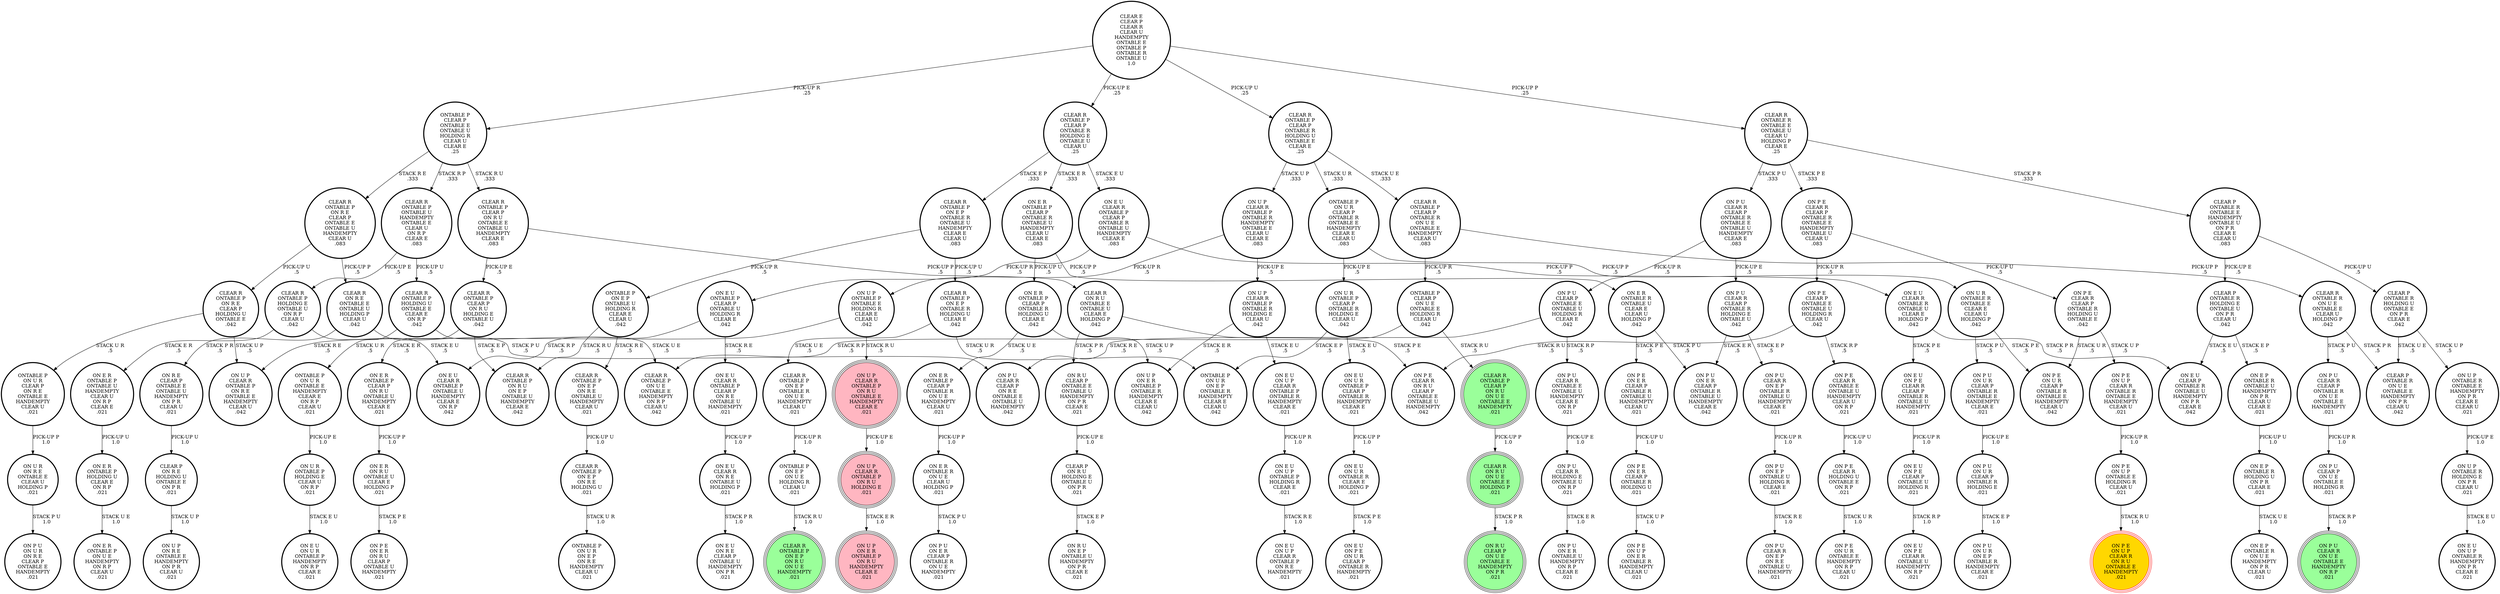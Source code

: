 digraph {
"ON E R\nONTABLE P\nCLEAR P\nON R U\nONTABLE U\nHANDEMPTY\nCLEAR E\n.021\n" -> "ON E R\nON R U\nONTABLE U\nCLEAR E\nHOLDING P\n.021\n"[label="PICK-UP P\n1.0\n"];
"CLEAR R\nONTABLE P\nONTABLE U\nHANDEMPTY\nONTABLE E\nCLEAR U\nON R P\nCLEAR E\n.083\n" -> "CLEAR R\nONTABLE P\nHOLDING U\nONTABLE E\nCLEAR E\nON R P\n.042\n"[label="PICK-UP U\n.5\n"];
"CLEAR R\nONTABLE P\nONTABLE U\nHANDEMPTY\nONTABLE E\nCLEAR U\nON R P\nCLEAR E\n.083\n" -> "CLEAR R\nONTABLE P\nHOLDING E\nONTABLE U\nON R P\nCLEAR U\n.042\n"[label="PICK-UP E\n.5\n"];
"ON E R\nONTABLE P\nCLEAR P\nONTABLE R\nONTABLE U\nHANDEMPTY\nCLEAR U\nCLEAR E\n.083\n" -> "ON E R\nONTABLE P\nCLEAR P\nONTABLE R\nHOLDING U\nCLEAR E\n.042\n"[label="PICK-UP U\n.5\n"];
"ON E R\nONTABLE P\nCLEAR P\nONTABLE R\nONTABLE U\nHANDEMPTY\nCLEAR U\nCLEAR E\n.083\n" -> "ON E R\nONTABLE R\nONTABLE U\nCLEAR E\nCLEAR U\nHOLDING P\n.042\n"[label="PICK-UP P\n.5\n"];
"CLEAR R\nONTABLE P\nON E P\nONTABLE R\nON U E\nHANDEMPTY\nCLEAR U\n.021\n" -> "ONTABLE P\nON E P\nON U E\nHOLDING R\nCLEAR U\n.021\n"[label="PICK-UP R\n1.0\n"];
"ON E R\nONTABLE R\nON U E\nCLEAR U\nHOLDING P\n.021\n" -> "ON P U\nON E R\nCLEAR P\nONTABLE R\nON U E\nHANDEMPTY\n.021\n"[label="STACK P U\n1.0\n"];
"ONTABLE P\nON U R\nCLEAR P\nON R E\nONTABLE E\nHANDEMPTY\nCLEAR U\n.021\n" -> "ON U R\nON R E\nONTABLE E\nCLEAR U\nHOLDING P\n.021\n"[label="PICK-UP P\n1.0\n"];
"ON P E\nCLEAR R\nHOLDING U\nONTABLE E\nON R P\n.021\n" -> "ON P E\nON U R\nONTABLE E\nHANDEMPTY\nON R P\nCLEAR U\n.021\n"[label="STACK U R\n1.0\n"];
"CLEAR P\nON R E\nHOLDING U\nONTABLE E\nON P R\n.021\n" -> "ON U P\nON R E\nONTABLE E\nHANDEMPTY\nON P R\nCLEAR U\n.021\n"[label="STACK U P\n1.0\n"];
"ON U R\nON R E\nONTABLE E\nCLEAR U\nHOLDING P\n.021\n" -> "ON P U\nON U R\nON R E\nCLEAR P\nONTABLE E\nHANDEMPTY\n.021\n"[label="STACK P U\n1.0\n"];
"CLEAR R\nONTABLE P\nON E P\nONTABLE R\nHOLDING U\nCLEAR E\n.042\n" -> "CLEAR R\nONTABLE P\nON E P\nONTABLE R\nON U E\nHANDEMPTY\nCLEAR U\n.021\n"[label="STACK U E\n.5\n"];
"CLEAR R\nONTABLE P\nON E P\nONTABLE R\nHOLDING U\nCLEAR E\n.042\n" -> "ONTABLE P\nON U R\nON E P\nONTABLE R\nHANDEMPTY\nCLEAR E\nCLEAR U\n.042\n"[label="STACK U R\n.5\n"];
"ON E U\nON P E\nCLEAR P\nONTABLE U\nHOLDING R\n.021\n" -> "ON E U\nON P E\nCLEAR R\nONTABLE U\nHANDEMPTY\nON R P\n.021\n"[label="STACK R P\n1.0\n"];
"CLEAR R\nONTABLE P\nCLEAR P\nONTABLE R\nHOLDING U\nONTABLE E\nCLEAR E\n.25\n" -> "ON U P\nCLEAR R\nONTABLE P\nONTABLE R\nHANDEMPTY\nONTABLE E\nCLEAR U\nCLEAR E\n.083\n"[label="STACK U P\n.333\n"];
"CLEAR R\nONTABLE P\nCLEAR P\nONTABLE R\nHOLDING U\nONTABLE E\nCLEAR E\n.25\n" -> "CLEAR R\nONTABLE P\nCLEAR P\nONTABLE R\nON U E\nONTABLE E\nHANDEMPTY\nCLEAR U\n.083\n"[label="STACK U E\n.333\n"];
"CLEAR R\nONTABLE P\nCLEAR P\nONTABLE R\nHOLDING U\nONTABLE E\nCLEAR E\n.25\n" -> "ONTABLE P\nON U R\nCLEAR P\nONTABLE R\nONTABLE E\nHANDEMPTY\nCLEAR E\nCLEAR U\n.083\n"[label="STACK U R\n.333\n"];
"CLEAR R\nONTABLE P\nON E P\nON R E\nONTABLE U\nHANDEMPTY\nCLEAR U\n.021\n" -> "CLEAR R\nONTABLE P\nON E P\nON R E\nHOLDING U\n.021\n"[label="PICK-UP U\n1.0\n"];
"ON E R\nONTABLE P\nCLEAR P\nONTABLE R\nHOLDING U\nCLEAR E\n.042\n" -> "ON U P\nON E R\nONTABLE P\nONTABLE R\nHANDEMPTY\nCLEAR E\nCLEAR U\n.042\n"[label="STACK U P\n.5\n"];
"ON E R\nONTABLE P\nCLEAR P\nONTABLE R\nHOLDING U\nCLEAR E\n.042\n" -> "ON E R\nONTABLE P\nCLEAR P\nONTABLE R\nON U E\nHANDEMPTY\nCLEAR U\n.021\n"[label="STACK U E\n.5\n"];
"ON E R\nONTABLE P\nONTABLE U\nHANDEMPTY\nCLEAR U\nON R P\nCLEAR E\n.021\n" -> "ON E R\nONTABLE P\nHOLDING U\nCLEAR E\nON R P\n.021\n"[label="PICK-UP U\n1.0\n"];
"CLEAR R\nONTABLE P\nCLEAR P\nONTABLE R\nHOLDING E\nONTABLE U\nCLEAR U\n.25\n" -> "ON E R\nONTABLE P\nCLEAR P\nONTABLE R\nONTABLE U\nHANDEMPTY\nCLEAR U\nCLEAR E\n.083\n"[label="STACK E R\n.333\n"];
"CLEAR R\nONTABLE P\nCLEAR P\nONTABLE R\nHOLDING E\nONTABLE U\nCLEAR U\n.25\n" -> "CLEAR R\nONTABLE P\nON E P\nONTABLE R\nONTABLE U\nHANDEMPTY\nCLEAR E\nCLEAR U\n.083\n"[label="STACK E P\n.333\n"];
"CLEAR R\nONTABLE P\nCLEAR P\nONTABLE R\nHOLDING E\nONTABLE U\nCLEAR U\n.25\n" -> "ON E U\nCLEAR R\nONTABLE P\nCLEAR P\nONTABLE R\nONTABLE U\nHANDEMPTY\nCLEAR E\n.083\n"[label="STACK E U\n.333\n"];
"CLEAR R\nONTABLE P\nCLEAR P\nON R U\nON U E\nONTABLE E\nHANDEMPTY\n.021\n" -> "CLEAR R\nON R U\nON U E\nONTABLE E\nHOLDING P\n.021\n"[label="PICK-UP P\n1.0\n"];
"ON E U\nON P E\nCLEAR R\nCLEAR P\nONTABLE R\nONTABLE U\nHANDEMPTY\n.021\n" -> "ON E U\nON P E\nCLEAR P\nONTABLE U\nHOLDING R\n.021\n"[label="PICK-UP R\n1.0\n"];
"CLEAR R\nONTABLE P\nHOLDING U\nONTABLE E\nCLEAR E\nON R P\n.042\n" -> "ONTABLE P\nON U R\nONTABLE E\nHANDEMPTY\nCLEAR E\nON R P\nCLEAR U\n.021\n"[label="STACK U R\n.5\n"];
"CLEAR R\nONTABLE P\nHOLDING U\nONTABLE E\nCLEAR E\nON R P\n.042\n" -> "CLEAR R\nONTABLE P\nON U E\nONTABLE E\nHANDEMPTY\nON R P\nCLEAR U\n.042\n"[label="STACK U E\n.5\n"];
"ON U P\nONTABLE R\nONTABLE E\nHANDEMPTY\nON P R\nCLEAR E\nCLEAR U\n.021\n" -> "ON U P\nONTABLE R\nHOLDING E\nON P R\nCLEAR U\n.021\n"[label="PICK-UP E\n1.0\n"];
"ON P E\nCLEAR R\nCLEAR P\nONTABLE R\nONTABLE E\nHANDEMPTY\nONTABLE U\nCLEAR U\n.083\n" -> "ON P E\nCLEAR R\nCLEAR P\nONTABLE R\nHOLDING U\nONTABLE E\n.042\n"[label="PICK-UP U\n.5\n"];
"ON P E\nCLEAR R\nCLEAR P\nONTABLE R\nONTABLE E\nHANDEMPTY\nONTABLE U\nCLEAR U\n.083\n" -> "ON P E\nCLEAR P\nONTABLE E\nONTABLE U\nHOLDING R\nCLEAR U\n.042\n"[label="PICK-UP R\n.5\n"];
"CLEAR P\nONTABLE R\nHOLDING U\nONTABLE E\nON P R\nCLEAR E\n.042\n" -> "CLEAR P\nONTABLE R\nON U E\nONTABLE E\nHANDEMPTY\nON P R\nCLEAR U\n.042\n"[label="STACK U E\n.5\n"];
"CLEAR P\nONTABLE R\nHOLDING U\nONTABLE E\nON P R\nCLEAR E\n.042\n" -> "ON U P\nONTABLE R\nONTABLE E\nHANDEMPTY\nON P R\nCLEAR E\nCLEAR U\n.021\n"[label="STACK U P\n.5\n"];
"ON E U\nCLEAR R\nONTABLE P\nCLEAR P\nON R E\nONTABLE U\nHANDEMPTY\n.021\n" -> "ON E U\nCLEAR R\nON R E\nONTABLE U\nHOLDING P\n.021\n"[label="PICK-UP P\n1.0\n"];
"ON P U\nCLEAR R\nHOLDING E\nONTABLE U\nON R P\n.021\n" -> "ON P U\nON E R\nONTABLE U\nHANDEMPTY\nON R P\nCLEAR E\n.021\n"[label="STACK E R\n1.0\n"];
"ONTABLE P\nCLEAR P\nONTABLE E\nONTABLE U\nHOLDING R\nCLEAR U\nCLEAR E\n.25\n" -> "CLEAR R\nONTABLE P\nONTABLE U\nHANDEMPTY\nONTABLE E\nCLEAR U\nON R P\nCLEAR E\n.083\n"[label="STACK R P\n.333\n"];
"ONTABLE P\nCLEAR P\nONTABLE E\nONTABLE U\nHOLDING R\nCLEAR U\nCLEAR E\n.25\n" -> "CLEAR R\nONTABLE P\nON R E\nCLEAR P\nONTABLE E\nONTABLE U\nHANDEMPTY\nCLEAR U\n.083\n"[label="STACK R E\n.333\n"];
"ONTABLE P\nCLEAR P\nONTABLE E\nONTABLE U\nHOLDING R\nCLEAR U\nCLEAR E\n.25\n" -> "CLEAR R\nONTABLE P\nCLEAR P\nON R U\nONTABLE E\nONTABLE U\nHANDEMPTY\nCLEAR E\n.083\n"[label="STACK R U\n.333\n"];
"ON E U\nON U P\nONTABLE P\nHOLDING R\nCLEAR E\n.021\n" -> "ON E U\nON U P\nCLEAR R\nONTABLE P\nON R E\nHANDEMPTY\n.021\n"[label="STACK R E\n1.0\n"];
"ON P E\nCLEAR R\nCLEAR P\nONTABLE R\nHOLDING U\nONTABLE E\n.042\n" -> "ON P E\nON U P\nCLEAR R\nONTABLE R\nONTABLE E\nHANDEMPTY\nCLEAR U\n.021\n"[label="STACK U P\n.5\n"];
"ON P E\nCLEAR R\nCLEAR P\nONTABLE R\nHOLDING U\nONTABLE E\n.042\n" -> "ON P E\nON U R\nCLEAR P\nONTABLE R\nONTABLE E\nHANDEMPTY\nCLEAR U\n.042\n"[label="STACK U R\n.5\n"];
"ON R E\nCLEAR P\nONTABLE E\nONTABLE U\nHANDEMPTY\nON P R\nCLEAR U\n.021\n" -> "CLEAR P\nON R E\nHOLDING U\nONTABLE E\nON P R\n.021\n"[label="PICK-UP U\n1.0\n"];
"CLEAR R\nONTABLE P\nON R E\nCLEAR P\nONTABLE E\nONTABLE U\nHANDEMPTY\nCLEAR U\n.083\n" -> "CLEAR R\nON R E\nONTABLE E\nONTABLE U\nHOLDING P\nCLEAR U\n.042\n"[label="PICK-UP P\n.5\n"];
"CLEAR R\nONTABLE P\nON R E\nCLEAR P\nONTABLE E\nONTABLE U\nHANDEMPTY\nCLEAR U\n.083\n" -> "CLEAR R\nONTABLE P\nON R E\nCLEAR P\nHOLDING U\nONTABLE E\n.042\n"[label="PICK-UP U\n.5\n"];
"ON E U\nON U R\nONTABLE P\nCLEAR P\nONTABLE R\nHANDEMPTY\nCLEAR E\n.021\n" -> "ON E U\nON U R\nONTABLE R\nCLEAR E\nHOLDING P\n.021\n"[label="PICK-UP P\n1.0\n"];
"ON P U\nON U R\nCLEAR P\nONTABLE R\nHOLDING E\n.021\n" -> "ON P U\nON U R\nON E P\nONTABLE R\nHANDEMPTY\nCLEAR E\n.021\n"[label="STACK E P\n1.0\n"];
"ON P U\nON E P\nONTABLE U\nHOLDING R\nCLEAR E\n.021\n" -> "ON P U\nCLEAR R\nON E P\nON R E\nONTABLE U\nHANDEMPTY\n.021\n"[label="STACK R E\n1.0\n"];
"ON E U\nON U P\nCLEAR R\nONTABLE P\nONTABLE R\nHANDEMPTY\nCLEAR E\n.021\n" -> "ON E U\nON U P\nONTABLE P\nHOLDING R\nCLEAR E\n.021\n"[label="PICK-UP R\n1.0\n"];
"ON P U\nCLEAR R\nONTABLE E\nONTABLE U\nHANDEMPTY\nCLEAR E\nON R P\n.021\n" -> "ON P U\nCLEAR R\nHOLDING E\nONTABLE U\nON R P\n.021\n"[label="PICK-UP E\n1.0\n"];
"CLEAR R\nONTABLE R\nON U E\nONTABLE E\nCLEAR U\nHOLDING P\n.042\n" -> "CLEAR P\nONTABLE R\nON U E\nONTABLE E\nHANDEMPTY\nON P R\nCLEAR U\n.042\n"[label="STACK P R\n.5\n"];
"CLEAR R\nONTABLE R\nON U E\nONTABLE E\nCLEAR U\nHOLDING P\n.042\n" -> "ON P U\nCLEAR R\nCLEAR P\nONTABLE R\nON U E\nONTABLE E\nHANDEMPTY\n.021\n"[label="STACK P U\n.5\n"];
"ON P U\nCLEAR P\nONTABLE E\nONTABLE U\nHOLDING R\nCLEAR E\n.042\n" -> "ON P U\nCLEAR R\nONTABLE E\nONTABLE U\nHANDEMPTY\nCLEAR E\nON R P\n.021\n"[label="STACK R P\n.5\n"];
"ON P U\nCLEAR P\nONTABLE E\nONTABLE U\nHOLDING R\nCLEAR E\n.042\n" -> "ON P U\nCLEAR R\nCLEAR P\nON R E\nONTABLE E\nONTABLE U\nHANDEMPTY\n.042\n"[label="STACK R E\n.5\n"];
"ON U P\nCLEAR R\nONTABLE P\nON R U\nONTABLE E\nHANDEMPTY\nCLEAR E\n.021\n" -> "ON U P\nCLEAR R\nONTABLE P\nON R U\nHOLDING E\n.021\n"[label="PICK-UP E\n1.0\n"];
"ON E R\nONTABLE P\nHOLDING U\nCLEAR E\nON R P\n.021\n" -> "ON E R\nONTABLE P\nON U E\nHANDEMPTY\nON R P\nCLEAR U\n.021\n"[label="STACK U E\n1.0\n"];
"ONTABLE P\nON E P\nON U E\nHOLDING R\nCLEAR U\n.021\n" -> "CLEAR R\nONTABLE P\nON E P\nON R U\nON U E\nHANDEMPTY\n.021\n"[label="STACK R U\n1.0\n"];
"ON P E\nON U P\nONTABLE E\nHOLDING R\nCLEAR U\n.021\n" -> "ON P E\nON U P\nCLEAR R\nON R U\nONTABLE E\nHANDEMPTY\n.021\n"[label="STACK R U\n1.0\n"];
"ON P E\nCLEAR R\nONTABLE E\nONTABLE U\nHANDEMPTY\nCLEAR U\nON R P\n.021\n" -> "ON P E\nCLEAR R\nHOLDING U\nONTABLE E\nON R P\n.021\n"[label="PICK-UP U\n1.0\n"];
"ONTABLE P\nON U R\nCLEAR P\nONTABLE R\nONTABLE E\nHANDEMPTY\nCLEAR E\nCLEAR U\n.083\n" -> "ON U R\nONTABLE P\nCLEAR P\nONTABLE R\nHOLDING E\nCLEAR U\n.042\n"[label="PICK-UP E\n.5\n"];
"ONTABLE P\nON U R\nCLEAR P\nONTABLE R\nONTABLE E\nHANDEMPTY\nCLEAR E\nCLEAR U\n.083\n" -> "ON U R\nONTABLE R\nONTABLE E\nCLEAR E\nCLEAR U\nHOLDING P\n.042\n"[label="PICK-UP P\n.5\n"];
"CLEAR R\nONTABLE P\nHOLDING E\nONTABLE U\nON R P\nCLEAR U\n.042\n" -> "ON E U\nCLEAR R\nONTABLE P\nONTABLE U\nHANDEMPTY\nCLEAR E\nON R P\n.042\n"[label="STACK E U\n.5\n"];
"CLEAR R\nONTABLE P\nHOLDING E\nONTABLE U\nON R P\nCLEAR U\n.042\n" -> "ON E R\nONTABLE P\nONTABLE U\nHANDEMPTY\nCLEAR U\nON R P\nCLEAR E\n.021\n"[label="STACK E R\n.5\n"];
"CLEAR R\nONTABLE P\nCLEAR P\nON R U\nHOLDING E\nONTABLE U\n.042\n" -> "CLEAR R\nONTABLE P\nON R U\nON E P\nONTABLE U\nHANDEMPTY\nCLEAR E\n.042\n"[label="STACK E P\n.5\n"];
"CLEAR R\nONTABLE P\nCLEAR P\nON R U\nHOLDING E\nONTABLE U\n.042\n" -> "ON E R\nONTABLE P\nCLEAR P\nON R U\nONTABLE U\nHANDEMPTY\nCLEAR E\n.021\n"[label="STACK E R\n.5\n"];
"ON E U\nCLEAR R\nONTABLE R\nONTABLE U\nCLEAR E\nHOLDING P\n.042\n" -> "ON E U\nON P E\nCLEAR R\nCLEAR P\nONTABLE R\nONTABLE U\nHANDEMPTY\n.021\n"[label="STACK P E\n.5\n"];
"ON E U\nCLEAR R\nONTABLE R\nONTABLE U\nCLEAR E\nHOLDING P\n.042\n" -> "ON E U\nCLEAR P\nONTABLE R\nONTABLE U\nHANDEMPTY\nON P R\nCLEAR E\n.042\n"[label="STACK P R\n.5\n"];
"ON P U\nCLEAR P\nON U E\nONTABLE E\nHOLDING R\n.021\n" -> "ON P U\nCLEAR R\nON U E\nONTABLE E\nHANDEMPTY\nON R P\n.021\n"[label="STACK R P\n1.0\n"];
"ON U P\nONTABLE P\nONTABLE E\nHOLDING R\nCLEAR E\nCLEAR U\n.042\n" -> "ON U P\nCLEAR R\nONTABLE P\nON R E\nONTABLE E\nHANDEMPTY\nCLEAR U\n.042\n"[label="STACK R E\n.5\n"];
"ON U P\nONTABLE P\nONTABLE E\nHOLDING R\nCLEAR E\nCLEAR U\n.042\n" -> "ON U P\nCLEAR R\nONTABLE P\nON R U\nONTABLE E\nHANDEMPTY\nCLEAR E\n.021\n"[label="STACK R U\n.5\n"];
"CLEAR P\nONTABLE R\nONTABLE E\nHANDEMPTY\nONTABLE U\nON P R\nCLEAR E\nCLEAR U\n.083\n" -> "CLEAR P\nONTABLE R\nHOLDING E\nONTABLE U\nON P R\nCLEAR U\n.042\n"[label="PICK-UP E\n.5\n"];
"CLEAR P\nONTABLE R\nONTABLE E\nHANDEMPTY\nONTABLE U\nON P R\nCLEAR E\nCLEAR U\n.083\n" -> "CLEAR P\nONTABLE R\nHOLDING U\nONTABLE E\nON P R\nCLEAR E\n.042\n"[label="PICK-UP U\n.5\n"];
"ON P E\nON E R\nCLEAR P\nONTABLE R\nONTABLE U\nHANDEMPTY\nCLEAR U\n.021\n" -> "ON P E\nON E R\nCLEAR P\nONTABLE R\nHOLDING U\n.021\n"[label="PICK-UP U\n1.0\n"];
"ON E U\nON U R\nONTABLE R\nCLEAR E\nHOLDING P\n.021\n" -> "ON E U\nON P E\nON U R\nCLEAR P\nONTABLE R\nHANDEMPTY\n.021\n"[label="STACK P E\n1.0\n"];
"ON P E\nON U P\nCLEAR R\nONTABLE R\nONTABLE E\nHANDEMPTY\nCLEAR U\n.021\n" -> "ON P E\nON U P\nONTABLE E\nHOLDING R\nCLEAR U\n.021\n"[label="PICK-UP R\n1.0\n"];
"ON E P\nONTABLE R\nHOLDING U\nON P R\nCLEAR E\n.021\n" -> "ON E P\nONTABLE R\nON U E\nHANDEMPTY\nON P R\nCLEAR U\n.021\n"[label="STACK U E\n1.0\n"];
"CLEAR R\nONTABLE P\nON R E\nCLEAR P\nHOLDING U\nONTABLE E\n.042\n" -> "ONTABLE P\nON U R\nCLEAR P\nON R E\nONTABLE E\nHANDEMPTY\nCLEAR U\n.021\n"[label="STACK U R\n.5\n"];
"CLEAR R\nONTABLE P\nON R E\nCLEAR P\nHOLDING U\nONTABLE E\n.042\n" -> "ON U P\nCLEAR R\nONTABLE P\nON R E\nONTABLE E\nHANDEMPTY\nCLEAR U\n.042\n"[label="STACK U P\n.5\n"];
"ON U P\nCLEAR R\nONTABLE P\nONTABLE R\nHANDEMPTY\nONTABLE E\nCLEAR U\nCLEAR E\n.083\n" -> "ON U P\nCLEAR R\nONTABLE P\nONTABLE R\nHOLDING E\nCLEAR U\n.042\n"[label="PICK-UP E\n.5\n"];
"ON U P\nCLEAR R\nONTABLE P\nONTABLE R\nHANDEMPTY\nONTABLE E\nCLEAR U\nCLEAR E\n.083\n" -> "ON U P\nONTABLE P\nONTABLE E\nHOLDING R\nCLEAR E\nCLEAR U\n.042\n"[label="PICK-UP R\n.5\n"];
"ONTABLE P\nON U R\nONTABLE E\nHANDEMPTY\nCLEAR E\nON R P\nCLEAR U\n.021\n" -> "ON U R\nONTABLE P\nHOLDING E\nCLEAR U\nON R P\n.021\n"[label="PICK-UP E\n1.0\n"];
"ON P U\nCLEAR R\nCLEAR P\nONTABLE R\nON U E\nONTABLE E\nHANDEMPTY\n.021\n" -> "ON P U\nCLEAR P\nON U E\nONTABLE E\nHOLDING R\n.021\n"[label="PICK-UP R\n1.0\n"];
"CLEAR R\nONTABLE P\nCLEAR P\nON R U\nONTABLE E\nONTABLE U\nHANDEMPTY\nCLEAR E\n.083\n" -> "CLEAR R\nONTABLE P\nCLEAR P\nON R U\nHOLDING E\nONTABLE U\n.042\n"[label="PICK-UP E\n.5\n"];
"CLEAR R\nONTABLE P\nCLEAR P\nON R U\nONTABLE E\nONTABLE U\nHANDEMPTY\nCLEAR E\n.083\n" -> "CLEAR R\nON R U\nONTABLE E\nONTABLE U\nCLEAR E\nHOLDING P\n.042\n"[label="PICK-UP P\n.5\n"];
"CLEAR E\nCLEAR P\nCLEAR R\nCLEAR U\nHANDEMPTY\nONTABLE E\nONTABLE P\nONTABLE R\nONTABLE U\n1.0\n" -> "CLEAR R\nONTABLE P\nCLEAR P\nONTABLE R\nHOLDING E\nONTABLE U\nCLEAR U\n.25\n"[label="PICK-UP E\n.25\n"];
"CLEAR E\nCLEAR P\nCLEAR R\nCLEAR U\nHANDEMPTY\nONTABLE E\nONTABLE P\nONTABLE R\nONTABLE U\n1.0\n" -> "CLEAR R\nONTABLE P\nCLEAR P\nONTABLE R\nHOLDING U\nONTABLE E\nCLEAR E\n.25\n"[label="PICK-UP U\n.25\n"];
"CLEAR E\nCLEAR P\nCLEAR R\nCLEAR U\nHANDEMPTY\nONTABLE E\nONTABLE P\nONTABLE R\nONTABLE U\n1.0\n" -> "ONTABLE P\nCLEAR P\nONTABLE E\nONTABLE U\nHOLDING R\nCLEAR U\nCLEAR E\n.25\n"[label="PICK-UP R\n.25\n"];
"CLEAR E\nCLEAR P\nCLEAR R\nCLEAR U\nHANDEMPTY\nONTABLE E\nONTABLE P\nONTABLE R\nONTABLE U\n1.0\n" -> "CLEAR R\nONTABLE R\nONTABLE E\nONTABLE U\nCLEAR U\nHOLDING P\nCLEAR E\n.25\n"[label="PICK-UP P\n.25\n"];
"ON R U\nCLEAR P\nONTABLE E\nONTABLE U\nHANDEMPTY\nON P R\nCLEAR E\n.021\n" -> "CLEAR P\nON R U\nHOLDING E\nONTABLE U\nON P R\n.021\n"[label="PICK-UP E\n1.0\n"];
"CLEAR P\nONTABLE R\nHOLDING E\nONTABLE U\nON P R\nCLEAR U\n.042\n" -> "ON E U\nCLEAR P\nONTABLE R\nONTABLE U\nHANDEMPTY\nON P R\nCLEAR E\n.042\n"[label="STACK E U\n.5\n"];
"CLEAR P\nONTABLE R\nHOLDING E\nONTABLE U\nON P R\nCLEAR U\n.042\n" -> "ON E P\nONTABLE R\nONTABLE U\nHANDEMPTY\nON P R\nCLEAR U\nCLEAR E\n.021\n"[label="STACK E P\n.5\n"];
"ON U R\nONTABLE P\nHOLDING E\nCLEAR U\nON R P\n.021\n" -> "ON E U\nON U R\nONTABLE P\nHANDEMPTY\nON R P\nCLEAR E\n.021\n"[label="STACK E U\n1.0\n"];
"ONTABLE P\nCLEAR P\nON U E\nONTABLE E\nHOLDING R\nCLEAR U\n.042\n" -> "CLEAR R\nONTABLE P\nCLEAR P\nON R U\nON U E\nONTABLE E\nHANDEMPTY\n.021\n"[label="STACK R U\n.5\n"];
"ONTABLE P\nCLEAR P\nON U E\nONTABLE E\nHOLDING R\nCLEAR U\n.042\n" -> "CLEAR R\nONTABLE P\nON U E\nONTABLE E\nHANDEMPTY\nON R P\nCLEAR U\n.042\n"[label="STACK R P\n.5\n"];
"ON U P\nONTABLE R\nHOLDING E\nON P R\nCLEAR U\n.021\n" -> "ON E U\nON U P\nONTABLE R\nHANDEMPTY\nON P R\nCLEAR E\n.021\n"[label="STACK E U\n1.0\n"];
"ON E R\nONTABLE P\nCLEAR P\nONTABLE R\nON U E\nHANDEMPTY\nCLEAR U\n.021\n" -> "ON E R\nONTABLE R\nON U E\nCLEAR U\nHOLDING P\n.021\n"[label="PICK-UP P\n1.0\n"];
"ON P U\nCLEAR R\nON E P\nONTABLE R\nONTABLE U\nHANDEMPTY\nCLEAR E\n.021\n" -> "ON P U\nON E P\nONTABLE U\nHOLDING R\nCLEAR E\n.021\n"[label="PICK-UP R\n1.0\n"];
"ON E U\nCLEAR R\nON R E\nONTABLE U\nHOLDING P\n.021\n" -> "ON E U\nON R E\nCLEAR P\nONTABLE U\nHANDEMPTY\nON P R\n.021\n"[label="STACK P R\n1.0\n"];
"CLEAR R\nONTABLE P\nON E P\nONTABLE R\nONTABLE U\nHANDEMPTY\nCLEAR E\nCLEAR U\n.083\n" -> "CLEAR R\nONTABLE P\nON E P\nONTABLE R\nHOLDING U\nCLEAR E\n.042\n"[label="PICK-UP U\n.5\n"];
"CLEAR R\nONTABLE P\nON E P\nONTABLE R\nONTABLE U\nHANDEMPTY\nCLEAR E\nCLEAR U\n.083\n" -> "ONTABLE P\nON E P\nONTABLE U\nHOLDING R\nCLEAR E\nCLEAR U\n.042\n"[label="PICK-UP R\n.5\n"];
"ON E U\nCLEAR R\nONTABLE P\nCLEAR P\nONTABLE R\nONTABLE U\nHANDEMPTY\nCLEAR E\n.083\n" -> "ON E U\nONTABLE P\nCLEAR P\nONTABLE U\nHOLDING R\nCLEAR E\n.042\n"[label="PICK-UP R\n.5\n"];
"ON E U\nCLEAR R\nONTABLE P\nCLEAR P\nONTABLE R\nONTABLE U\nHANDEMPTY\nCLEAR E\n.083\n" -> "ON E U\nCLEAR R\nONTABLE R\nONTABLE U\nCLEAR E\nHOLDING P\n.042\n"[label="PICK-UP P\n.5\n"];
"CLEAR R\nONTABLE R\nONTABLE E\nONTABLE U\nCLEAR U\nHOLDING P\nCLEAR E\n.25\n" -> "ON P E\nCLEAR R\nCLEAR P\nONTABLE R\nONTABLE E\nHANDEMPTY\nONTABLE U\nCLEAR U\n.083\n"[label="STACK P E\n.333\n"];
"CLEAR R\nONTABLE R\nONTABLE E\nONTABLE U\nCLEAR U\nHOLDING P\nCLEAR E\n.25\n" -> "CLEAR P\nONTABLE R\nONTABLE E\nHANDEMPTY\nONTABLE U\nON P R\nCLEAR E\nCLEAR U\n.083\n"[label="STACK P R\n.333\n"];
"CLEAR R\nONTABLE R\nONTABLE E\nONTABLE U\nCLEAR U\nHOLDING P\nCLEAR E\n.25\n" -> "ON P U\nCLEAR R\nCLEAR P\nONTABLE R\nONTABLE E\nONTABLE U\nHANDEMPTY\nCLEAR E\n.083\n"[label="STACK P U\n.333\n"];
"ONTABLE P\nON E P\nONTABLE U\nHOLDING R\nCLEAR E\nCLEAR U\n.042\n" -> "CLEAR R\nONTABLE P\nON R U\nON E P\nONTABLE U\nHANDEMPTY\nCLEAR E\n.042\n"[label="STACK R U\n.5\n"];
"ONTABLE P\nON E P\nONTABLE U\nHOLDING R\nCLEAR E\nCLEAR U\n.042\n" -> "CLEAR R\nONTABLE P\nON E P\nON R E\nONTABLE U\nHANDEMPTY\nCLEAR U\n.021\n"[label="STACK R E\n.5\n"];
"ON P U\nON U R\nCLEAR P\nONTABLE R\nONTABLE E\nHANDEMPTY\nCLEAR E\n.021\n" -> "ON P U\nON U R\nCLEAR P\nONTABLE R\nHOLDING E\n.021\n"[label="PICK-UP E\n1.0\n"];
"ON U R\nONTABLE R\nONTABLE E\nCLEAR E\nCLEAR U\nHOLDING P\n.042\n" -> "ON P E\nON U R\nCLEAR P\nONTABLE R\nONTABLE E\nHANDEMPTY\nCLEAR U\n.042\n"[label="STACK P E\n.5\n"];
"ON U R\nONTABLE R\nONTABLE E\nCLEAR E\nCLEAR U\nHOLDING P\n.042\n" -> "ON P U\nON U R\nCLEAR P\nONTABLE R\nONTABLE E\nHANDEMPTY\nCLEAR E\n.021\n"[label="STACK P U\n.5\n"];
"ON P U\nCLEAR R\nCLEAR P\nONTABLE R\nONTABLE E\nONTABLE U\nHANDEMPTY\nCLEAR E\n.083\n" -> "ON P U\nCLEAR R\nCLEAR P\nONTABLE R\nHOLDING E\nONTABLE U\n.042\n"[label="PICK-UP E\n.5\n"];
"ON P U\nCLEAR R\nCLEAR P\nONTABLE R\nONTABLE E\nONTABLE U\nHANDEMPTY\nCLEAR E\n.083\n" -> "ON P U\nCLEAR P\nONTABLE E\nONTABLE U\nHOLDING R\nCLEAR E\n.042\n"[label="PICK-UP R\n.5\n"];
"ON P U\nCLEAR R\nCLEAR P\nONTABLE R\nHOLDING E\nONTABLE U\n.042\n" -> "ON P U\nON E R\nCLEAR P\nONTABLE R\nONTABLE U\nHANDEMPTY\nCLEAR E\n.042\n"[label="STACK E R\n.5\n"];
"ON P U\nCLEAR R\nCLEAR P\nONTABLE R\nHOLDING E\nONTABLE U\n.042\n" -> "ON P U\nCLEAR R\nON E P\nONTABLE R\nONTABLE U\nHANDEMPTY\nCLEAR E\n.021\n"[label="STACK E P\n.5\n"];
"ON E P\nONTABLE R\nONTABLE U\nHANDEMPTY\nON P R\nCLEAR U\nCLEAR E\n.021\n" -> "ON E P\nONTABLE R\nHOLDING U\nON P R\nCLEAR E\n.021\n"[label="PICK-UP U\n1.0\n"];
"CLEAR R\nON R U\nONTABLE E\nONTABLE U\nCLEAR E\nHOLDING P\n.042\n" -> "ON R U\nCLEAR P\nONTABLE E\nONTABLE U\nHANDEMPTY\nON P R\nCLEAR E\n.021\n"[label="STACK P R\n.5\n"];
"CLEAR R\nON R U\nONTABLE E\nONTABLE U\nCLEAR E\nHOLDING P\n.042\n" -> "ON P E\nCLEAR R\nON R U\nCLEAR P\nONTABLE E\nONTABLE U\nHANDEMPTY\n.042\n"[label="STACK P E\n.5\n"];
"ON U R\nONTABLE P\nCLEAR P\nONTABLE R\nHOLDING E\nCLEAR U\n.042\n" -> "ON E U\nON U R\nONTABLE P\nCLEAR P\nONTABLE R\nHANDEMPTY\nCLEAR E\n.021\n"[label="STACK E U\n.5\n"];
"ON U R\nONTABLE P\nCLEAR P\nONTABLE R\nHOLDING E\nCLEAR U\n.042\n" -> "ONTABLE P\nON U R\nON E P\nONTABLE R\nHANDEMPTY\nCLEAR E\nCLEAR U\n.042\n"[label="STACK E P\n.5\n"];
"CLEAR R\nONTABLE P\nON E P\nON R E\nHOLDING U\n.021\n" -> "ONTABLE P\nON U R\nON E P\nON R E\nHANDEMPTY\nCLEAR U\n.021\n"[label="STACK U R\n1.0\n"];
"CLEAR P\nON R U\nHOLDING E\nONTABLE U\nON P R\n.021\n" -> "ON R U\nON E P\nONTABLE U\nHANDEMPTY\nON P R\nCLEAR E\n.021\n"[label="STACK E P\n1.0\n"];
"ON P E\nON E R\nCLEAR P\nONTABLE R\nHOLDING U\n.021\n" -> "ON P E\nON U P\nON E R\nONTABLE R\nHANDEMPTY\nCLEAR U\n.021\n"[label="STACK U P\n1.0\n"];
"ON E R\nONTABLE R\nONTABLE U\nCLEAR E\nCLEAR U\nHOLDING P\n.042\n" -> "ON P E\nON E R\nCLEAR P\nONTABLE R\nONTABLE U\nHANDEMPTY\nCLEAR U\n.021\n"[label="STACK P E\n.5\n"];
"ON E R\nONTABLE R\nONTABLE U\nCLEAR E\nCLEAR U\nHOLDING P\n.042\n" -> "ON P U\nON E R\nCLEAR P\nONTABLE R\nONTABLE U\nHANDEMPTY\nCLEAR E\n.042\n"[label="STACK P U\n.5\n"];
"ON U P\nCLEAR R\nONTABLE P\nONTABLE R\nHOLDING E\nCLEAR U\n.042\n" -> "ON E U\nON U P\nCLEAR R\nONTABLE P\nONTABLE R\nHANDEMPTY\nCLEAR E\n.021\n"[label="STACK E U\n.5\n"];
"ON U P\nCLEAR R\nONTABLE P\nONTABLE R\nHOLDING E\nCLEAR U\n.042\n" -> "ON U P\nON E R\nONTABLE P\nONTABLE R\nHANDEMPTY\nCLEAR E\nCLEAR U\n.042\n"[label="STACK E R\n.5\n"];
"ON P E\nCLEAR P\nONTABLE E\nONTABLE U\nHOLDING R\nCLEAR U\n.042\n" -> "ON P E\nCLEAR R\nONTABLE E\nONTABLE U\nHANDEMPTY\nCLEAR U\nON R P\n.021\n"[label="STACK R P\n.5\n"];
"ON P E\nCLEAR P\nONTABLE E\nONTABLE U\nHOLDING R\nCLEAR U\n.042\n" -> "ON P E\nCLEAR R\nON R U\nCLEAR P\nONTABLE E\nONTABLE U\nHANDEMPTY\n.042\n"[label="STACK R U\n.5\n"];
"CLEAR R\nON R U\nON U E\nONTABLE E\nHOLDING P\n.021\n" -> "ON R U\nCLEAR P\nON U E\nONTABLE E\nHANDEMPTY\nON P R\n.021\n"[label="STACK P R\n1.0\n"];
"CLEAR R\nONTABLE P\nCLEAR P\nONTABLE R\nON U E\nONTABLE E\nHANDEMPTY\nCLEAR U\n.083\n" -> "ONTABLE P\nCLEAR P\nON U E\nONTABLE E\nHOLDING R\nCLEAR U\n.042\n"[label="PICK-UP R\n.5\n"];
"CLEAR R\nONTABLE P\nCLEAR P\nONTABLE R\nON U E\nONTABLE E\nHANDEMPTY\nCLEAR U\n.083\n" -> "CLEAR R\nONTABLE R\nON U E\nONTABLE E\nCLEAR U\nHOLDING P\n.042\n"[label="PICK-UP P\n.5\n"];
"ON U P\nCLEAR R\nONTABLE P\nON R U\nHOLDING E\n.021\n" -> "ON U P\nON E R\nONTABLE P\nON R U\nHANDEMPTY\nCLEAR E\n.021\n"[label="STACK E R\n1.0\n"];
"ON E U\nONTABLE P\nCLEAR P\nONTABLE U\nHOLDING R\nCLEAR E\n.042\n" -> "ON E U\nCLEAR R\nONTABLE P\nCLEAR P\nON R E\nONTABLE U\nHANDEMPTY\n.021\n"[label="STACK R E\n.5\n"];
"ON E U\nONTABLE P\nCLEAR P\nONTABLE U\nHOLDING R\nCLEAR E\n.042\n" -> "ON E U\nCLEAR R\nONTABLE P\nONTABLE U\nHANDEMPTY\nCLEAR E\nON R P\n.042\n"[label="STACK R P\n.5\n"];
"CLEAR R\nON R E\nONTABLE E\nONTABLE U\nHOLDING P\nCLEAR U\n.042\n" -> "ON P U\nCLEAR R\nCLEAR P\nON R E\nONTABLE E\nONTABLE U\nHANDEMPTY\n.042\n"[label="STACK P U\n.5\n"];
"CLEAR R\nON R E\nONTABLE E\nONTABLE U\nHOLDING P\nCLEAR U\n.042\n" -> "ON R E\nCLEAR P\nONTABLE E\nONTABLE U\nHANDEMPTY\nON P R\nCLEAR U\n.021\n"[label="STACK P R\n.5\n"];
"ON E R\nON R U\nONTABLE U\nCLEAR E\nHOLDING P\n.021\n" -> "ON P E\nON E R\nON R U\nCLEAR P\nONTABLE U\nHANDEMPTY\n.021\n"[label="STACK P E\n1.0\n"];
"ON E U\nON U P\nONTABLE R\nHANDEMPTY\nON P R\nCLEAR E\n.021\n" [shape=circle, penwidth=3];
"ON U P\nCLEAR R\nONTABLE P\nON R E\nONTABLE E\nHANDEMPTY\nCLEAR U\n.042\n" [shape=circle, penwidth=3];
"ONTABLE P\nON U R\nON E P\nON R E\nHANDEMPTY\nCLEAR U\n.021\n" [shape=circle, penwidth=3];
"ON P U\nCLEAR R\nCLEAR P\nON R E\nONTABLE E\nONTABLE U\nHANDEMPTY\n.042\n" [shape=circle, penwidth=3];
"CLEAR R\nONTABLE P\nON U E\nONTABLE E\nHANDEMPTY\nON R P\nCLEAR U\n.042\n" [shape=circle, penwidth=3];
"ON U P\nON E R\nONTABLE P\nONTABLE R\nHANDEMPTY\nCLEAR E\nCLEAR U\n.042\n" [shape=circle, penwidth=3];
"ON R U\nON E P\nONTABLE U\nHANDEMPTY\nON P R\nCLEAR E\n.021\n" [shape=circle, penwidth=3];
"ON E U\nON P E\nON U R\nCLEAR P\nONTABLE R\nHANDEMPTY\n.021\n" [shape=circle, penwidth=3];
"ON E U\nON U R\nONTABLE P\nHANDEMPTY\nON R P\nCLEAR E\n.021\n" [shape=circle, penwidth=3];
"ON P E\nCLEAR R\nON R U\nCLEAR P\nONTABLE E\nONTABLE U\nHANDEMPTY\n.042\n" [shape=circle, penwidth=3];
"ON R U\nCLEAR P\nON U E\nONTABLE E\nHANDEMPTY\nON P R\n.021\n" [shape=circle, style=filled, fillcolor=palegreen1, peripheries=3];
"ON P E\nON U P\nCLEAR R\nON R U\nONTABLE E\nHANDEMPTY\n.021\n" [shape=circle, style=filled color=red, fillcolor=gold, peripheries=3];
"ON P E\nON U R\nONTABLE E\nHANDEMPTY\nON R P\nCLEAR U\n.021\n" [shape=circle, penwidth=3];
"CLEAR R\nONTABLE P\nON R U\nON E P\nONTABLE U\nHANDEMPTY\nCLEAR E\n.042\n" [shape=circle, penwidth=3];
"ON E R\nONTABLE P\nON U E\nHANDEMPTY\nON R P\nCLEAR U\n.021\n" [shape=circle, penwidth=3];
"CLEAR R\nONTABLE P\nON E P\nON R U\nON U E\nHANDEMPTY\n.021\n" [shape=circle, style=filled, fillcolor=palegreen1, peripheries=3];
"ON P U\nCLEAR R\nON E P\nON R E\nONTABLE U\nHANDEMPTY\n.021\n" [shape=circle, penwidth=3];
"ON U P\nON E R\nONTABLE P\nON R U\nHANDEMPTY\nCLEAR E\n.021\n" [shape=circle, style=filled, fillcolor=lightpink, peripheries=3];
"ON E U\nCLEAR R\nONTABLE P\nONTABLE U\nHANDEMPTY\nCLEAR E\nON R P\n.042\n" [shape=circle, penwidth=3];
"ON P E\nON U P\nON E R\nONTABLE R\nHANDEMPTY\nCLEAR U\n.021\n" [shape=circle, penwidth=3];
"ON P E\nON E R\nON R U\nCLEAR P\nONTABLE U\nHANDEMPTY\n.021\n" [shape=circle, penwidth=3];
"ON U P\nON R E\nONTABLE E\nHANDEMPTY\nON P R\nCLEAR U\n.021\n" [shape=circle, penwidth=3];
"ON P U\nON E R\nONTABLE U\nHANDEMPTY\nON R P\nCLEAR E\n.021\n" [shape=circle, penwidth=3];
"CLEAR P\nONTABLE R\nON U E\nONTABLE E\nHANDEMPTY\nON P R\nCLEAR U\n.042\n" [shape=circle, penwidth=3];
"ON E U\nON P E\nCLEAR R\nONTABLE U\nHANDEMPTY\nON R P\n.021\n" [shape=circle, penwidth=3];
"ON P U\nON E R\nCLEAR P\nONTABLE R\nONTABLE U\nHANDEMPTY\nCLEAR E\n.042\n" [shape=circle, penwidth=3];
"ON P U\nON U R\nON R E\nCLEAR P\nONTABLE E\nHANDEMPTY\n.021\n" [shape=circle, penwidth=3];
"ON E U\nON R E\nCLEAR P\nONTABLE U\nHANDEMPTY\nON P R\n.021\n" [shape=circle, penwidth=3];
"ON E P\nONTABLE R\nON U E\nHANDEMPTY\nON P R\nCLEAR U\n.021\n" [shape=circle, penwidth=3];
"ON P U\nCLEAR R\nON U E\nONTABLE E\nHANDEMPTY\nON R P\n.021\n" [shape=circle, style=filled, fillcolor=palegreen1, peripheries=3];
"ON P E\nON U R\nCLEAR P\nONTABLE R\nONTABLE E\nHANDEMPTY\nCLEAR U\n.042\n" [shape=circle, penwidth=3];
"ON P U\nON U R\nON E P\nONTABLE R\nHANDEMPTY\nCLEAR E\n.021\n" [shape=circle, penwidth=3];
"ON P U\nON E R\nCLEAR P\nONTABLE R\nON U E\nHANDEMPTY\n.021\n" [shape=circle, penwidth=3];
"ON E U\nCLEAR P\nONTABLE R\nONTABLE U\nHANDEMPTY\nON P R\nCLEAR E\n.042\n" [shape=circle, penwidth=3];
"ON E U\nON U P\nCLEAR R\nONTABLE P\nON R E\nHANDEMPTY\n.021\n" [shape=circle, penwidth=3];
"ONTABLE P\nON U R\nON E P\nONTABLE R\nHANDEMPTY\nCLEAR E\nCLEAR U\n.042\n" [shape=circle, penwidth=3];
"ON U P\nCLEAR R\nONTABLE P\nON R U\nHOLDING E\n.021\n" [shape=circle, style=filled, fillcolor=lightpink, peripheries=3];
"CLEAR R\nONTABLE P\nON E P\nONTABLE R\nHOLDING U\nCLEAR E\n.042\n" [shape=circle, penwidth=3];
"ON E R\nONTABLE P\nCLEAR P\nONTABLE R\nHOLDING U\nCLEAR E\n.042\n" [shape=circle, penwidth=3];
"ON E U\nON U P\nONTABLE R\nHANDEMPTY\nON P R\nCLEAR E\n.021\n" [shape=circle, penwidth=3];
"CLEAR P\nONTABLE R\nHOLDING E\nONTABLE U\nON P R\nCLEAR U\n.042\n" [shape=circle, penwidth=3];
"CLEAR E\nCLEAR P\nCLEAR R\nCLEAR U\nHANDEMPTY\nONTABLE E\nONTABLE P\nONTABLE R\nONTABLE U\n1.0\n" [shape=circle, penwidth=3];
"ON U P\nCLEAR R\nONTABLE P\nON R E\nONTABLE E\nHANDEMPTY\nCLEAR U\n.042\n" [shape=circle, penwidth=3];
"ON P U\nCLEAR R\nHOLDING E\nONTABLE U\nON R P\n.021\n" [shape=circle, penwidth=3];
"ON U P\nONTABLE P\nONTABLE E\nHOLDING R\nCLEAR E\nCLEAR U\n.042\n" [shape=circle, penwidth=3];
"CLEAR R\nONTABLE P\nHOLDING E\nONTABLE U\nON R P\nCLEAR U\n.042\n" [shape=circle, penwidth=3];
"ON U R\nONTABLE R\nONTABLE E\nCLEAR E\nCLEAR U\nHOLDING P\n.042\n" [shape=circle, penwidth=3];
"ON E P\nONTABLE R\nONTABLE U\nHANDEMPTY\nON P R\nCLEAR U\nCLEAR E\n.021\n" [shape=circle, penwidth=3];
"ONTABLE P\nON E P\nONTABLE U\nHOLDING R\nCLEAR E\nCLEAR U\n.042\n" [shape=circle, penwidth=3];
"CLEAR R\nONTABLE R\nON U E\nONTABLE E\nCLEAR U\nHOLDING P\n.042\n" [shape=circle, penwidth=3];
"ON R E\nCLEAR P\nONTABLE E\nONTABLE U\nHANDEMPTY\nON P R\nCLEAR U\n.021\n" [shape=circle, penwidth=3];
"ON R U\nCLEAR P\nONTABLE E\nONTABLE U\nHANDEMPTY\nON P R\nCLEAR E\n.021\n" [shape=circle, penwidth=3];
"CLEAR R\nONTABLE P\nON E P\nON R E\nONTABLE U\nHANDEMPTY\nCLEAR U\n.021\n" [shape=circle, penwidth=3];
"ONTABLE P\nON U R\nON E P\nON R E\nHANDEMPTY\nCLEAR U\n.021\n" [shape=circle, penwidth=3];
"ON P U\nCLEAR R\nCLEAR P\nON R E\nONTABLE E\nONTABLE U\nHANDEMPTY\n.042\n" [shape=circle, penwidth=3];
"CLEAR R\nONTABLE P\nON U E\nONTABLE E\nHANDEMPTY\nON R P\nCLEAR U\n.042\n" [shape=circle, penwidth=3];
"CLEAR R\nONTABLE P\nCLEAR P\nONTABLE R\nON U E\nONTABLE E\nHANDEMPTY\nCLEAR U\n.083\n" [shape=circle, penwidth=3];
"ON P E\nCLEAR R\nHOLDING U\nONTABLE E\nON R P\n.021\n" [shape=circle, penwidth=3];
"ON E U\nCLEAR R\nONTABLE P\nCLEAR P\nON R E\nONTABLE U\nHANDEMPTY\n.021\n" [shape=circle, penwidth=3];
"ON E U\nON U P\nCLEAR R\nONTABLE P\nONTABLE R\nHANDEMPTY\nCLEAR E\n.021\n" [shape=circle, penwidth=3];
"ON U P\nON E R\nONTABLE P\nONTABLE R\nHANDEMPTY\nCLEAR E\nCLEAR U\n.042\n" [shape=circle, penwidth=3];
"ON R U\nON E P\nONTABLE U\nHANDEMPTY\nON P R\nCLEAR E\n.021\n" [shape=circle, penwidth=3];
"CLEAR R\nONTABLE R\nONTABLE E\nONTABLE U\nCLEAR U\nHOLDING P\nCLEAR E\n.25\n" [shape=circle, penwidth=3];
"CLEAR R\nONTABLE P\nON E P\nONTABLE R\nONTABLE U\nHANDEMPTY\nCLEAR E\nCLEAR U\n.083\n" [shape=circle, penwidth=3];
"ON P U\nCLEAR P\nONTABLE E\nONTABLE U\nHOLDING R\nCLEAR E\n.042\n" [shape=circle, penwidth=3];
"CLEAR R\nONTABLE P\nON R E\nCLEAR P\nONTABLE E\nONTABLE U\nHANDEMPTY\nCLEAR U\n.083\n" [shape=circle, penwidth=3];
"ON P E\nCLEAR R\nCLEAR P\nONTABLE R\nONTABLE E\nHANDEMPTY\nONTABLE U\nCLEAR U\n.083\n" [shape=circle, penwidth=3];
"ON E U\nON P E\nON U R\nCLEAR P\nONTABLE R\nHANDEMPTY\n.021\n" [shape=circle, penwidth=3];
"CLEAR P\nONTABLE R\nONTABLE E\nHANDEMPTY\nONTABLE U\nON P R\nCLEAR E\nCLEAR U\n.083\n" [shape=circle, penwidth=3];
"ON P U\nON U R\nCLEAR P\nONTABLE R\nHOLDING E\n.021\n" [shape=circle, penwidth=3];
"ON P U\nCLEAR P\nON U E\nONTABLE E\nHOLDING R\n.021\n" [shape=circle, penwidth=3];
"ON E U\nON U R\nONTABLE P\nHANDEMPTY\nON R P\nCLEAR E\n.021\n" [shape=circle, penwidth=3];
"ONTABLE P\nON U R\nONTABLE E\nHANDEMPTY\nCLEAR E\nON R P\nCLEAR U\n.021\n" [shape=circle, penwidth=3];
"ON P E\nCLEAR R\nON R U\nCLEAR P\nONTABLE E\nONTABLE U\nHANDEMPTY\n.042\n" [shape=circle, penwidth=3];
"ON P E\nCLEAR R\nONTABLE E\nONTABLE U\nHANDEMPTY\nCLEAR U\nON R P\n.021\n" [shape=circle, penwidth=3];
"ON P E\nON E R\nCLEAR P\nONTABLE R\nHOLDING U\n.021\n" [shape=circle, penwidth=3];
"CLEAR R\nON R U\nON U E\nONTABLE E\nHOLDING P\n.021\n" [shape=circle, style=filled, fillcolor=palegreen1, peripheries=3];
"ON R U\nCLEAR P\nON U E\nONTABLE E\nHANDEMPTY\nON P R\n.021\n" [shape=circle, style=filled, fillcolor=palegreen1, peripheries=3];
"ON U P\nONTABLE R\nONTABLE E\nHANDEMPTY\nON P R\nCLEAR E\nCLEAR U\n.021\n" [shape=circle, penwidth=3];
"ON P E\nON U P\nCLEAR R\nON R U\nONTABLE E\nHANDEMPTY\n.021\n" [shape=circle, style=filled color=red, fillcolor=gold, peripheries=3];
"ON P E\nON U R\nONTABLE E\nHANDEMPTY\nON R P\nCLEAR U\n.021\n" [shape=circle, penwidth=3];
"ON E R\nONTABLE P\nCLEAR P\nON R U\nONTABLE U\nHANDEMPTY\nCLEAR E\n.021\n" [shape=circle, penwidth=3];
"CLEAR R\nONTABLE P\nON R U\nON E P\nONTABLE U\nHANDEMPTY\nCLEAR E\n.042\n" [shape=circle, penwidth=3];
"ON U R\nONTABLE P\nCLEAR P\nONTABLE R\nHOLDING E\nCLEAR U\n.042\n" [shape=circle, penwidth=3];
"CLEAR R\nONTABLE P\nCLEAR P\nONTABLE R\nHOLDING E\nONTABLE U\nCLEAR U\n.25\n" [shape=circle, penwidth=3];
"ON E U\nCLEAR R\nON R E\nONTABLE U\nHOLDING P\n.021\n" [shape=circle, penwidth=3];
"ON U R\nON R E\nONTABLE E\nCLEAR U\nHOLDING P\n.021\n" [shape=circle, penwidth=3];
"ON E R\nONTABLE P\nON U E\nHANDEMPTY\nON R P\nCLEAR U\n.021\n" [shape=circle, penwidth=3];
"ON E R\nONTABLE P\nCLEAR P\nONTABLE R\nONTABLE U\nHANDEMPTY\nCLEAR U\nCLEAR E\n.083\n" [shape=circle, penwidth=3];
"ON E U\nON U R\nONTABLE P\nCLEAR P\nONTABLE R\nHANDEMPTY\nCLEAR E\n.021\n" [shape=circle, penwidth=3];
"CLEAR R\nONTABLE P\nHOLDING U\nONTABLE E\nCLEAR E\nON R P\n.042\n" [shape=circle, penwidth=3];
"CLEAR R\nONTABLE P\nON E P\nON R U\nON U E\nHANDEMPTY\n.021\n" [shape=circle, style=filled, fillcolor=palegreen1, peripheries=3];
"ON P U\nON E P\nONTABLE U\nHOLDING R\nCLEAR E\n.021\n" [shape=circle, penwidth=3];
"CLEAR R\nONTABLE P\nONTABLE U\nHANDEMPTY\nONTABLE E\nCLEAR U\nON R P\nCLEAR E\n.083\n" [shape=circle, penwidth=3];
"ON P U\nCLEAR R\nCLEAR P\nONTABLE R\nHOLDING E\nONTABLE U\n.042\n" [shape=circle, penwidth=3];
"ON P U\nCLEAR R\nON E P\nON R E\nONTABLE U\nHANDEMPTY\n.021\n" [shape=circle, penwidth=3];
"CLEAR R\nONTABLE P\nCLEAR P\nON R U\nONTABLE E\nONTABLE U\nHANDEMPTY\nCLEAR E\n.083\n" [shape=circle, penwidth=3];
"ON P U\nCLEAR R\nCLEAR P\nONTABLE R\nONTABLE E\nONTABLE U\nHANDEMPTY\nCLEAR E\n.083\n" [shape=circle, penwidth=3];
"ON P E\nON U P\nCLEAR R\nONTABLE R\nONTABLE E\nHANDEMPTY\nCLEAR U\n.021\n" [shape=circle, penwidth=3];
"ON U P\nON E R\nONTABLE P\nON R U\nHANDEMPTY\nCLEAR E\n.021\n" [shape=circle, style=filled, fillcolor=lightpink, peripheries=3];
"ON P E\nCLEAR P\nONTABLE E\nONTABLE U\nHOLDING R\nCLEAR U\n.042\n" [shape=circle, penwidth=3];
"ON P E\nON E R\nCLEAR P\nONTABLE R\nONTABLE U\nHANDEMPTY\nCLEAR U\n.021\n" [shape=circle, penwidth=3];
"ON U R\nONTABLE P\nHOLDING E\nCLEAR U\nON R P\n.021\n" [shape=circle, penwidth=3];
"ON P E\nCLEAR R\nCLEAR P\nONTABLE R\nHOLDING U\nONTABLE E\n.042\n" [shape=circle, penwidth=3];
"ON E U\nCLEAR R\nONTABLE P\nONTABLE U\nHANDEMPTY\nCLEAR E\nON R P\n.042\n" [shape=circle, penwidth=3];
"CLEAR R\nONTABLE P\nON E P\nONTABLE R\nON U E\nHANDEMPTY\nCLEAR U\n.021\n" [shape=circle, penwidth=3];
"ON E P\nONTABLE R\nHOLDING U\nON P R\nCLEAR E\n.021\n" [shape=circle, penwidth=3];
"ON E U\nONTABLE P\nCLEAR P\nONTABLE U\nHOLDING R\nCLEAR E\n.042\n" [shape=circle, penwidth=3];
"ON P E\nON U P\nON E R\nONTABLE R\nHANDEMPTY\nCLEAR U\n.021\n" [shape=circle, penwidth=3];
"ON P E\nON E R\nON R U\nCLEAR P\nONTABLE U\nHANDEMPTY\n.021\n" [shape=circle, penwidth=3];
"ON U P\nON R E\nONTABLE E\nHANDEMPTY\nON P R\nCLEAR U\n.021\n" [shape=circle, penwidth=3];
"ON E R\nONTABLE P\nHOLDING U\nCLEAR E\nON R P\n.021\n" [shape=circle, penwidth=3];
"ON E R\nON R U\nONTABLE U\nCLEAR E\nHOLDING P\n.021\n" [shape=circle, penwidth=3];
"ON E U\nON U P\nONTABLE P\nHOLDING R\nCLEAR E\n.021\n" [shape=circle, penwidth=3];
"ONTABLE P\nON U R\nCLEAR P\nONTABLE R\nONTABLE E\nHANDEMPTY\nCLEAR E\nCLEAR U\n.083\n" [shape=circle, penwidth=3];
"CLEAR R\nON R E\nONTABLE E\nONTABLE U\nHOLDING P\nCLEAR U\n.042\n" [shape=circle, penwidth=3];
"ONTABLE P\nCLEAR P\nON U E\nONTABLE E\nHOLDING R\nCLEAR U\n.042\n" [shape=circle, penwidth=3];
"CLEAR R\nONTABLE P\nON R E\nCLEAR P\nHOLDING U\nONTABLE E\n.042\n" [shape=circle, penwidth=3];
"ONTABLE P\nON U R\nCLEAR P\nON R E\nONTABLE E\nHANDEMPTY\nCLEAR U\n.021\n" [shape=circle, penwidth=3];
"ON P U\nON E R\nONTABLE U\nHANDEMPTY\nON R P\nCLEAR E\n.021\n" [shape=circle, penwidth=3];
"CLEAR P\nONTABLE R\nON U E\nONTABLE E\nHANDEMPTY\nON P R\nCLEAR U\n.042\n" [shape=circle, penwidth=3];
"ON U P\nCLEAR R\nONTABLE P\nON R U\nONTABLE E\nHANDEMPTY\nCLEAR E\n.021\n" [shape=circle, style=filled, fillcolor=lightpink, peripheries=3];
"ON P E\nON U P\nONTABLE E\nHOLDING R\nCLEAR U\n.021\n" [shape=circle, penwidth=3];
"ON P U\nCLEAR R\nON E P\nONTABLE R\nONTABLE U\nHANDEMPTY\nCLEAR E\n.021\n" [shape=circle, penwidth=3];
"ON E U\nON P E\nCLEAR R\nONTABLE U\nHANDEMPTY\nON R P\n.021\n" [shape=circle, penwidth=3];
"ON P U\nON E R\nCLEAR P\nONTABLE R\nONTABLE U\nHANDEMPTY\nCLEAR E\n.042\n" [shape=circle, penwidth=3];
"CLEAR P\nON R U\nHOLDING E\nONTABLE U\nON P R\n.021\n" [shape=circle, penwidth=3];
"ON U P\nCLEAR R\nONTABLE P\nONTABLE R\nHOLDING E\nCLEAR U\n.042\n" [shape=circle, penwidth=3];
"ON P U\nON U R\nON R E\nCLEAR P\nONTABLE E\nHANDEMPTY\n.021\n" [shape=circle, penwidth=3];
"ON U P\nONTABLE R\nHOLDING E\nON P R\nCLEAR U\n.021\n" [shape=circle, penwidth=3];
"ON E U\nCLEAR R\nONTABLE R\nONTABLE U\nCLEAR E\nHOLDING P\n.042\n" [shape=circle, penwidth=3];
"CLEAR P\nONTABLE R\nHOLDING U\nONTABLE E\nON P R\nCLEAR E\n.042\n" [shape=circle, penwidth=3];
"ON E U\nON R E\nCLEAR P\nONTABLE U\nHANDEMPTY\nON P R\n.021\n" [shape=circle, penwidth=3];
"ON E U\nCLEAR R\nONTABLE P\nCLEAR P\nONTABLE R\nONTABLE U\nHANDEMPTY\nCLEAR E\n.083\n" [shape=circle, penwidth=3];
"ON E P\nONTABLE R\nON U E\nHANDEMPTY\nON P R\nCLEAR U\n.021\n" [shape=circle, penwidth=3];
"ON P U\nCLEAR R\nON U E\nONTABLE E\nHANDEMPTY\nON R P\n.021\n" [shape=circle, style=filled, fillcolor=palegreen1, peripheries=3];
"ON E U\nON P E\nCLEAR P\nONTABLE U\nHOLDING R\n.021\n" [shape=circle, penwidth=3];
"ON E U\nON P E\nCLEAR R\nCLEAR P\nONTABLE R\nONTABLE U\nHANDEMPTY\n.021\n" [shape=circle, penwidth=3];
"ON E R\nONTABLE R\nONTABLE U\nCLEAR E\nCLEAR U\nHOLDING P\n.042\n" [shape=circle, penwidth=3];
"ONTABLE P\nCLEAR P\nONTABLE E\nONTABLE U\nHOLDING R\nCLEAR U\nCLEAR E\n.25\n" [shape=circle, penwidth=3];
"ON P U\nCLEAR R\nCLEAR P\nONTABLE R\nON U E\nONTABLE E\nHANDEMPTY\n.021\n" [shape=circle, penwidth=3];
"ON P E\nON U R\nCLEAR P\nONTABLE R\nONTABLE E\nHANDEMPTY\nCLEAR U\n.042\n" [shape=circle, penwidth=3];
"ON P U\nON U R\nON E P\nONTABLE R\nHANDEMPTY\nCLEAR E\n.021\n" [shape=circle, penwidth=3];
"ON E R\nONTABLE P\nCLEAR P\nONTABLE R\nON U E\nHANDEMPTY\nCLEAR U\n.021\n" [shape=circle, penwidth=3];
"ON P U\nON E R\nCLEAR P\nONTABLE R\nON U E\nHANDEMPTY\n.021\n" [shape=circle, penwidth=3];
"CLEAR R\nON R U\nONTABLE E\nONTABLE U\nCLEAR E\nHOLDING P\n.042\n" [shape=circle, penwidth=3];
"CLEAR R\nONTABLE P\nCLEAR P\nON R U\nHOLDING E\nONTABLE U\n.042\n" [shape=circle, penwidth=3];
"ON P U\nON U R\nCLEAR P\nONTABLE R\nONTABLE E\nHANDEMPTY\nCLEAR E\n.021\n" [shape=circle, penwidth=3];
"CLEAR P\nON R E\nHOLDING U\nONTABLE E\nON P R\n.021\n" [shape=circle, penwidth=3];
"ON E U\nCLEAR P\nONTABLE R\nONTABLE U\nHANDEMPTY\nON P R\nCLEAR E\n.042\n" [shape=circle, penwidth=3];
"CLEAR R\nONTABLE P\nCLEAR P\nON R U\nON U E\nONTABLE E\nHANDEMPTY\n.021\n" [shape=circle, style=filled, fillcolor=palegreen1, peripheries=3];
"ON E U\nON U P\nCLEAR R\nONTABLE P\nON R E\nHANDEMPTY\n.021\n" [shape=circle, penwidth=3];
"CLEAR R\nONTABLE P\nON E P\nON R E\nHOLDING U\n.021\n" [shape=circle, penwidth=3];
"ON P U\nCLEAR R\nONTABLE E\nONTABLE U\nHANDEMPTY\nCLEAR E\nON R P\n.021\n" [shape=circle, penwidth=3];
"ONTABLE P\nON U R\nON E P\nONTABLE R\nHANDEMPTY\nCLEAR E\nCLEAR U\n.042\n" [shape=circle, penwidth=3];
"CLEAR R\nONTABLE P\nCLEAR P\nONTABLE R\nHOLDING U\nONTABLE E\nCLEAR E\n.25\n" [shape=circle, penwidth=3];
"ON E U\nON U R\nONTABLE R\nCLEAR E\nHOLDING P\n.021\n" [shape=circle, penwidth=3];
"ON U P\nCLEAR R\nONTABLE P\nONTABLE R\nHANDEMPTY\nONTABLE E\nCLEAR U\nCLEAR E\n.083\n" [shape=circle, penwidth=3];
"ON E R\nONTABLE P\nONTABLE U\nHANDEMPTY\nCLEAR U\nON R P\nCLEAR E\n.021\n" [shape=circle, penwidth=3];
"ONTABLE P\nON E P\nON U E\nHOLDING R\nCLEAR U\n.021\n" [shape=circle, penwidth=3];
"ON E R\nONTABLE R\nON U E\nCLEAR U\nHOLDING P\n.021\n" [shape=circle, penwidth=3];
}
